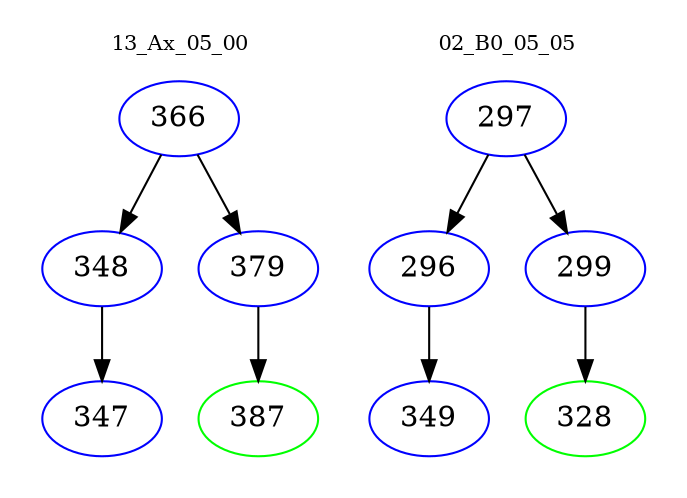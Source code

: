 digraph{
subgraph cluster_0 {
color = white
label = "13_Ax_05_00";
fontsize=10;
T0_366 [label="366", color="blue"]
T0_366 -> T0_348 [color="black"]
T0_348 [label="348", color="blue"]
T0_348 -> T0_347 [color="black"]
T0_347 [label="347", color="blue"]
T0_366 -> T0_379 [color="black"]
T0_379 [label="379", color="blue"]
T0_379 -> T0_387 [color="black"]
T0_387 [label="387", color="green"]
}
subgraph cluster_1 {
color = white
label = "02_B0_05_05";
fontsize=10;
T1_297 [label="297", color="blue"]
T1_297 -> T1_296 [color="black"]
T1_296 [label="296", color="blue"]
T1_296 -> T1_349 [color="black"]
T1_349 [label="349", color="blue"]
T1_297 -> T1_299 [color="black"]
T1_299 [label="299", color="blue"]
T1_299 -> T1_328 [color="black"]
T1_328 [label="328", color="green"]
}
}
